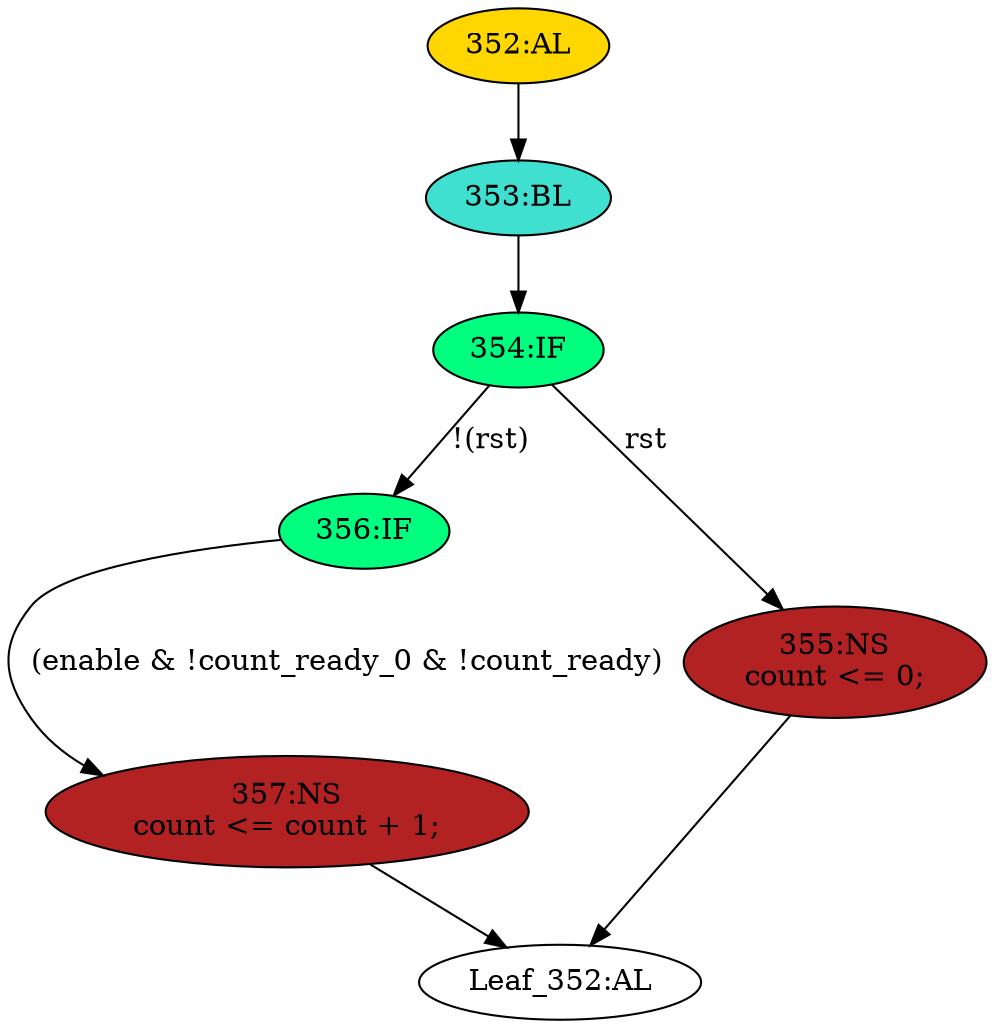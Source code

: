 strict digraph "" {
	node [label="\N"];
	"357:NS"	 [ast="<pyverilog.vparser.ast.NonblockingSubstitution object at 0x7f4cf148bad0>",
		fillcolor=firebrick,
		label="357:NS
count <= count + 1;",
		statements="[<pyverilog.vparser.ast.NonblockingSubstitution object at 0x7f4cf148bad0>]",
		style=filled,
		typ=NonblockingSubstitution];
	"Leaf_352:AL"	 [def_var="['count']",
		label="Leaf_352:AL"];
	"357:NS" -> "Leaf_352:AL"	 [cond="[]",
		lineno=None];
	"354:IF"	 [ast="<pyverilog.vparser.ast.IfStatement object at 0x7f4cf163fa90>",
		fillcolor=springgreen,
		label="354:IF",
		statements="[]",
		style=filled,
		typ=IfStatement];
	"356:IF"	 [ast="<pyverilog.vparser.ast.IfStatement object at 0x7f4cf163f990>",
		fillcolor=springgreen,
		label="356:IF",
		statements="[]",
		style=filled,
		typ=IfStatement];
	"354:IF" -> "356:IF"	 [cond="['rst']",
		label="!(rst)",
		lineno=354];
	"355:NS"	 [ast="<pyverilog.vparser.ast.NonblockingSubstitution object at 0x7f4cf163f6d0>",
		fillcolor=firebrick,
		label="355:NS
count <= 0;",
		statements="[<pyverilog.vparser.ast.NonblockingSubstitution object at 0x7f4cf163f6d0>]",
		style=filled,
		typ=NonblockingSubstitution];
	"354:IF" -> "355:NS"	 [cond="['rst']",
		label=rst,
		lineno=354];
	"356:IF" -> "357:NS"	 [cond="['enable', 'count_ready_0', 'count_ready']",
		label="(enable & !count_ready_0 & !count_ready)",
		lineno=356];
	"355:NS" -> "Leaf_352:AL"	 [cond="[]",
		lineno=None];
	"352:AL"	 [ast="<pyverilog.vparser.ast.Always object at 0x7f4cf161c9d0>",
		clk_sens=True,
		fillcolor=gold,
		label="352:AL",
		sens="['clk']",
		statements="[]",
		style=filled,
		typ=Always,
		use_var="['rst', 'count', 'enable', 'count_ready_0', 'count_ready']"];
	"353:BL"	 [ast="<pyverilog.vparser.ast.Block object at 0x7f4cf160de50>",
		fillcolor=turquoise,
		label="353:BL",
		statements="[]",
		style=filled,
		typ=Block];
	"352:AL" -> "353:BL"	 [cond="[]",
		lineno=None];
	"353:BL" -> "354:IF"	 [cond="[]",
		lineno=None];
}
